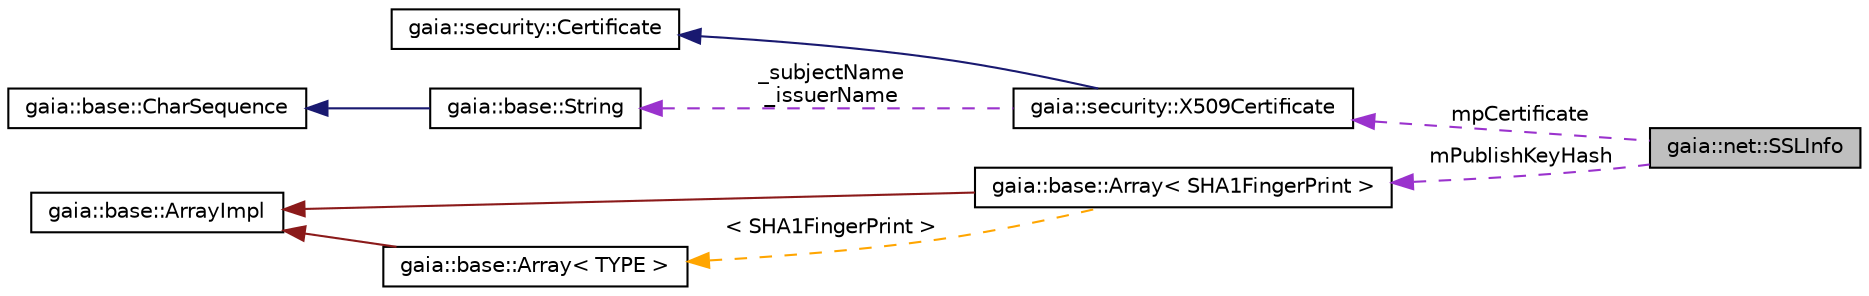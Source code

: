 digraph G
{
  edge [fontname="Helvetica",fontsize="10",labelfontname="Helvetica",labelfontsize="10"];
  node [fontname="Helvetica",fontsize="10",shape=record];
  rankdir=LR;
  Node1 [label="gaia::net::SSLInfo",height=0.2,width=0.4,color="black", fillcolor="grey75", style="filled" fontcolor="black"];
  Node2 -> Node1 [dir=back,color="darkorchid3",fontsize="10",style="dashed",label="mpCertificate",fontname="Helvetica"];
  Node2 [label="gaia::security::X509Certificate",height=0.2,width=0.4,color="black", fillcolor="white", style="filled",URL="$d8/da9/classgaia_1_1security_1_1_x509_certificate.html",tooltip="The class describes a X509 certificate , it is inherit base class Certificate, we can use it constrac..."];
  Node3 -> Node2 [dir=back,color="midnightblue",fontsize="10",style="solid",fontname="Helvetica"];
  Node3 [label="gaia::security::Certificate",height=0.2,width=0.4,color="black", fillcolor="white", style="filled",URL="$d9/dd9/classgaia_1_1security_1_1_certificate.html",tooltip="The class describes a certificate , it is a abstract base class, we can not use it constractor a obje..."];
  Node4 -> Node2 [dir=back,color="darkorchid3",fontsize="10",style="dashed",label="_subjectName\n_issuerName",fontname="Helvetica"];
  Node4 [label="gaia::base::String",height=0.2,width=0.4,color="black", fillcolor="white", style="filled",URL="$d2/ddb/classgaia_1_1base_1_1_string.html",tooltip="A String is represented by array of UTF-16 values, such that Unicode supplementary characters (code p..."];
  Node5 -> Node4 [dir=back,color="midnightblue",fontsize="10",style="solid",fontname="Helvetica"];
  Node5 [label="gaia::base::CharSequence",height=0.2,width=0.4,color="black", fillcolor="white", style="filled",URL="$d1/d0f/classgaia_1_1base_1_1_char_sequence.html",tooltip="This interface represents an ordered set of characters and defines the methods to probe them..."];
  Node6 -> Node1 [dir=back,color="darkorchid3",fontsize="10",style="dashed",label="mPublishKeyHash",fontname="Helvetica"];
  Node6 [label="gaia::base::Array\< SHA1FingerPrint \>",height=0.2,width=0.4,color="black", fillcolor="white", style="filled",URL="$d2/db0/classgaia_1_1base_1_1_array.html"];
  Node7 -> Node6 [dir=back,color="firebrick4",fontsize="10",style="solid",fontname="Helvetica"];
  Node7 [label="gaia::base::ArrayImpl",height=0.2,width=0.4,color="black", fillcolor="white", style="filled",URL="$d2/d80/classgaia_1_1base_1_1_array_impl.html",tooltip="Implements array data structure and its operation methods."];
  Node8 -> Node6 [dir=back,color="orange",fontsize="10",style="dashed",label="\< SHA1FingerPrint \>",fontname="Helvetica"];
  Node8 [label="gaia::base::Array\< TYPE \>",height=0.2,width=0.4,color="black", fillcolor="white", style="filled",URL="$d2/db0/classgaia_1_1base_1_1_array.html",tooltip="Implements array to replace C-style array."];
  Node7 -> Node8 [dir=back,color="firebrick4",fontsize="10",style="solid",fontname="Helvetica"];
}
